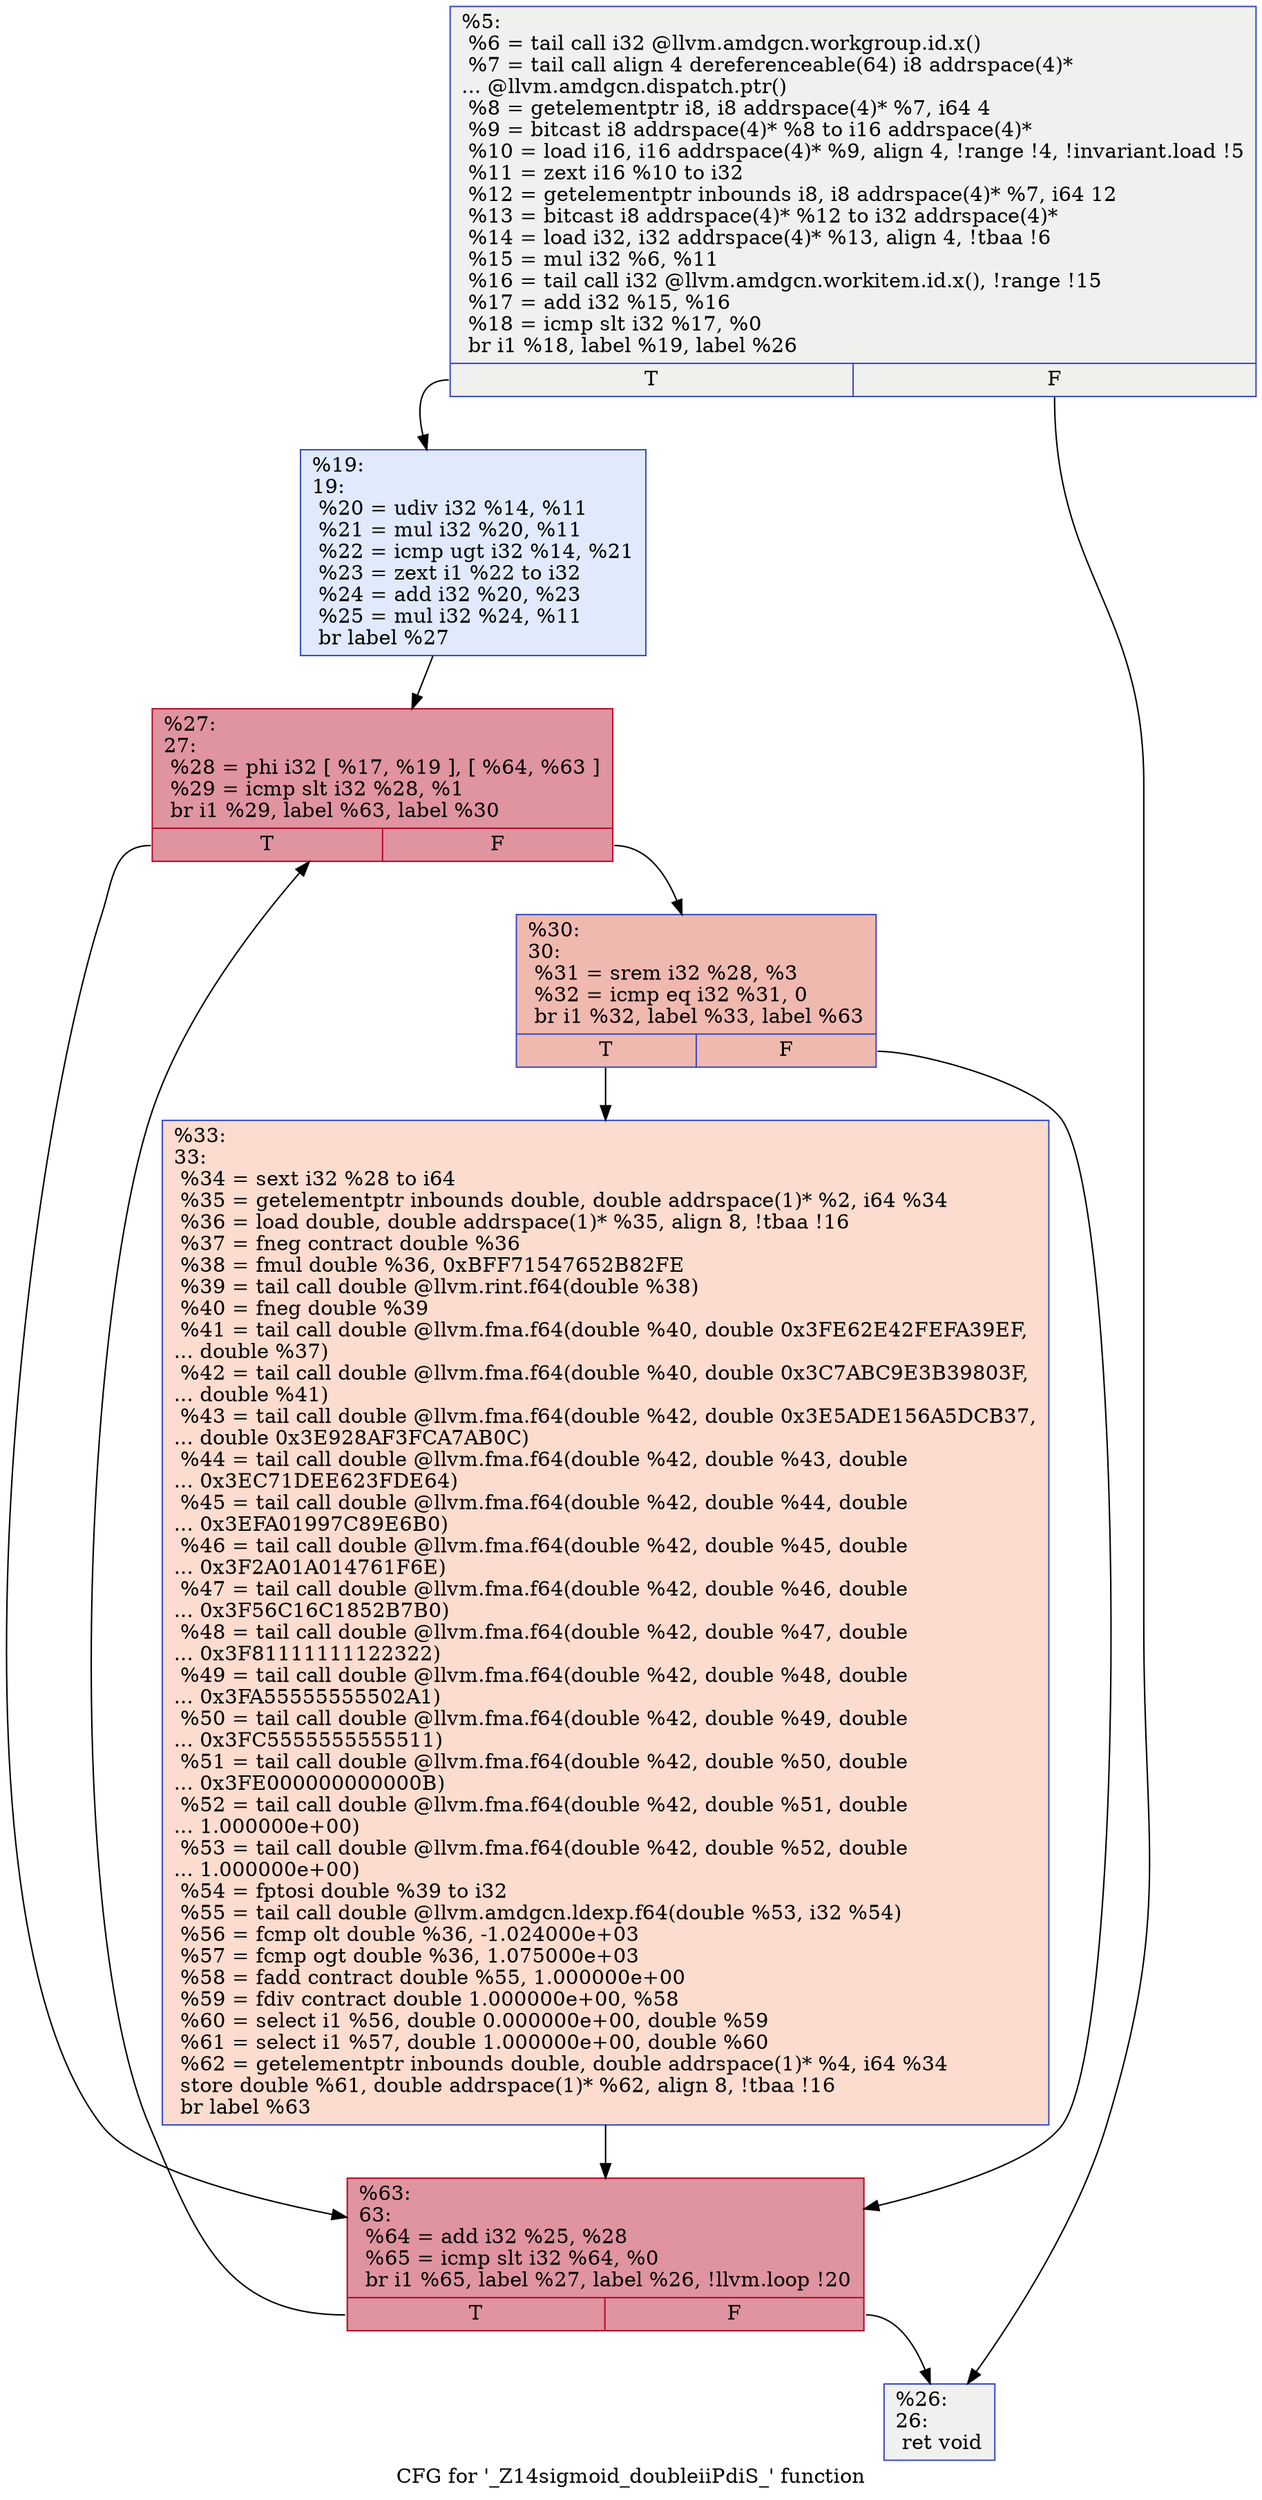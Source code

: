 digraph "CFG for '_Z14sigmoid_doubleiiPdiS_' function" {
	label="CFG for '_Z14sigmoid_doubleiiPdiS_' function";

	Node0x4a60f30 [shape=record,color="#3d50c3ff", style=filled, fillcolor="#dedcdb70",label="{%5:\l  %6 = tail call i32 @llvm.amdgcn.workgroup.id.x()\l  %7 = tail call align 4 dereferenceable(64) i8 addrspace(4)*\l... @llvm.amdgcn.dispatch.ptr()\l  %8 = getelementptr i8, i8 addrspace(4)* %7, i64 4\l  %9 = bitcast i8 addrspace(4)* %8 to i16 addrspace(4)*\l  %10 = load i16, i16 addrspace(4)* %9, align 4, !range !4, !invariant.load !5\l  %11 = zext i16 %10 to i32\l  %12 = getelementptr inbounds i8, i8 addrspace(4)* %7, i64 12\l  %13 = bitcast i8 addrspace(4)* %12 to i32 addrspace(4)*\l  %14 = load i32, i32 addrspace(4)* %13, align 4, !tbaa !6\l  %15 = mul i32 %6, %11\l  %16 = tail call i32 @llvm.amdgcn.workitem.id.x(), !range !15\l  %17 = add i32 %15, %16\l  %18 = icmp slt i32 %17, %0\l  br i1 %18, label %19, label %26\l|{<s0>T|<s1>F}}"];
	Node0x4a60f30:s0 -> Node0x4a63160;
	Node0x4a60f30:s1 -> Node0x4a631f0;
	Node0x4a63160 [shape=record,color="#3d50c3ff", style=filled, fillcolor="#b9d0f970",label="{%19:\l19:                                               \l  %20 = udiv i32 %14, %11\l  %21 = mul i32 %20, %11\l  %22 = icmp ugt i32 %14, %21\l  %23 = zext i1 %22 to i32\l  %24 = add i32 %20, %23\l  %25 = mul i32 %24, %11\l  br label %27\l}"];
	Node0x4a63160 -> Node0x4a63670;
	Node0x4a631f0 [shape=record,color="#3d50c3ff", style=filled, fillcolor="#dedcdb70",label="{%26:\l26:                                               \l  ret void\l}"];
	Node0x4a63670 [shape=record,color="#b70d28ff", style=filled, fillcolor="#b70d2870",label="{%27:\l27:                                               \l  %28 = phi i32 [ %17, %19 ], [ %64, %63 ]\l  %29 = icmp slt i32 %28, %1\l  br i1 %29, label %63, label %30\l|{<s0>T|<s1>F}}"];
	Node0x4a63670:s0 -> Node0x4a63780;
	Node0x4a63670:s1 -> Node0x4a63910;
	Node0x4a63910 [shape=record,color="#3d50c3ff", style=filled, fillcolor="#de614d70",label="{%30:\l30:                                               \l  %31 = srem i32 %28, %3\l  %32 = icmp eq i32 %31, 0\l  br i1 %32, label %33, label %63\l|{<s0>T|<s1>F}}"];
	Node0x4a63910:s0 -> Node0x4a62fc0;
	Node0x4a63910:s1 -> Node0x4a63780;
	Node0x4a62fc0 [shape=record,color="#3d50c3ff", style=filled, fillcolor="#f7af9170",label="{%33:\l33:                                               \l  %34 = sext i32 %28 to i64\l  %35 = getelementptr inbounds double, double addrspace(1)* %2, i64 %34\l  %36 = load double, double addrspace(1)* %35, align 8, !tbaa !16\l  %37 = fneg contract double %36\l  %38 = fmul double %36, 0xBFF71547652B82FE\l  %39 = tail call double @llvm.rint.f64(double %38)\l  %40 = fneg double %39\l  %41 = tail call double @llvm.fma.f64(double %40, double 0x3FE62E42FEFA39EF,\l... double %37)\l  %42 = tail call double @llvm.fma.f64(double %40, double 0x3C7ABC9E3B39803F,\l... double %41)\l  %43 = tail call double @llvm.fma.f64(double %42, double 0x3E5ADE156A5DCB37,\l... double 0x3E928AF3FCA7AB0C)\l  %44 = tail call double @llvm.fma.f64(double %42, double %43, double\l... 0x3EC71DEE623FDE64)\l  %45 = tail call double @llvm.fma.f64(double %42, double %44, double\l... 0x3EFA01997C89E6B0)\l  %46 = tail call double @llvm.fma.f64(double %42, double %45, double\l... 0x3F2A01A014761F6E)\l  %47 = tail call double @llvm.fma.f64(double %42, double %46, double\l... 0x3F56C16C1852B7B0)\l  %48 = tail call double @llvm.fma.f64(double %42, double %47, double\l... 0x3F81111111122322)\l  %49 = tail call double @llvm.fma.f64(double %42, double %48, double\l... 0x3FA55555555502A1)\l  %50 = tail call double @llvm.fma.f64(double %42, double %49, double\l... 0x3FC5555555555511)\l  %51 = tail call double @llvm.fma.f64(double %42, double %50, double\l... 0x3FE000000000000B)\l  %52 = tail call double @llvm.fma.f64(double %42, double %51, double\l... 1.000000e+00)\l  %53 = tail call double @llvm.fma.f64(double %42, double %52, double\l... 1.000000e+00)\l  %54 = fptosi double %39 to i32\l  %55 = tail call double @llvm.amdgcn.ldexp.f64(double %53, i32 %54)\l  %56 = fcmp olt double %36, -1.024000e+03\l  %57 = fcmp ogt double %36, 1.075000e+03\l  %58 = fadd contract double %55, 1.000000e+00\l  %59 = fdiv contract double 1.000000e+00, %58\l  %60 = select i1 %56, double 0.000000e+00, double %59\l  %61 = select i1 %57, double 1.000000e+00, double %60\l  %62 = getelementptr inbounds double, double addrspace(1)* %4, i64 %34\l  store double %61, double addrspace(1)* %62, align 8, !tbaa !16\l  br label %63\l}"];
	Node0x4a62fc0 -> Node0x4a63780;
	Node0x4a63780 [shape=record,color="#b70d28ff", style=filled, fillcolor="#b70d2870",label="{%63:\l63:                                               \l  %64 = add i32 %25, %28\l  %65 = icmp slt i32 %64, %0\l  br i1 %65, label %27, label %26, !llvm.loop !20\l|{<s0>T|<s1>F}}"];
	Node0x4a63780:s0 -> Node0x4a63670;
	Node0x4a63780:s1 -> Node0x4a631f0;
}
